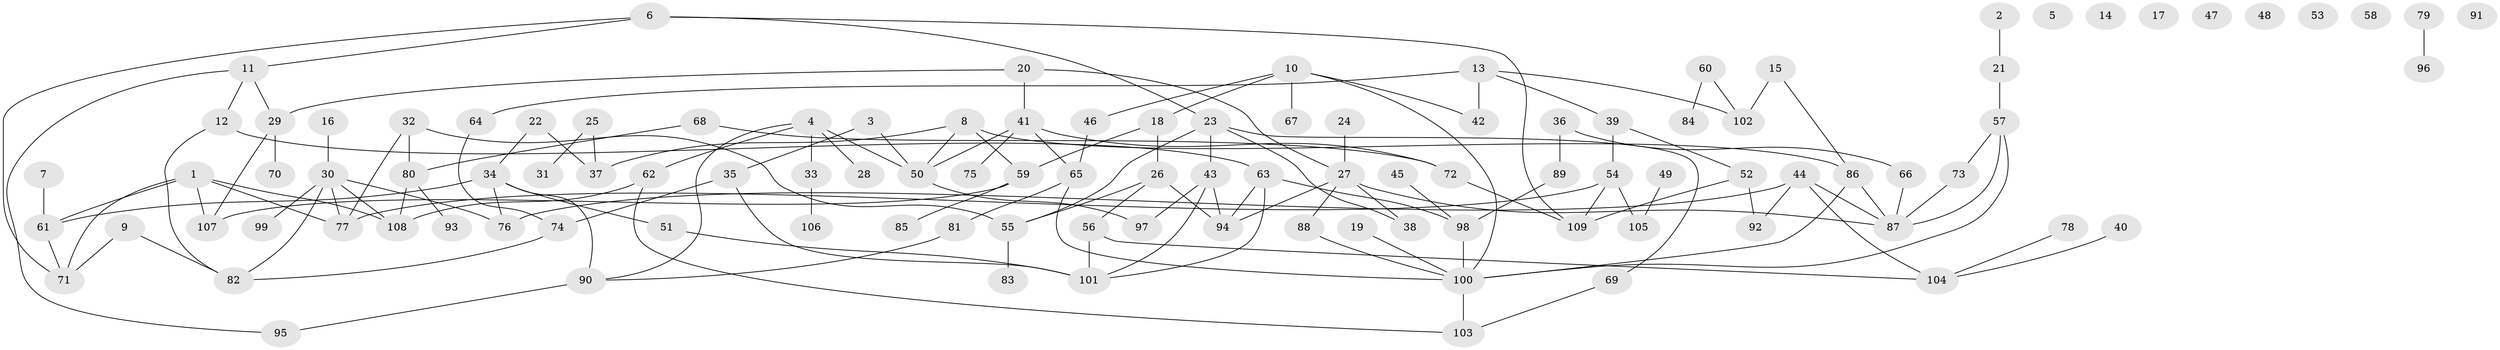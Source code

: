 // coarse degree distribution, {6: 0.17142857142857143, 3: 0.2571428571428571, 5: 0.17142857142857143, 4: 0.2, 2: 0.05714285714285714, 9: 0.02857142857142857, 7: 0.02857142857142857, 1: 0.08571428571428572}
// Generated by graph-tools (version 1.1) at 2025/48/03/04/25 22:48:21]
// undirected, 109 vertices, 145 edges
graph export_dot {
  node [color=gray90,style=filled];
  1;
  2;
  3;
  4;
  5;
  6;
  7;
  8;
  9;
  10;
  11;
  12;
  13;
  14;
  15;
  16;
  17;
  18;
  19;
  20;
  21;
  22;
  23;
  24;
  25;
  26;
  27;
  28;
  29;
  30;
  31;
  32;
  33;
  34;
  35;
  36;
  37;
  38;
  39;
  40;
  41;
  42;
  43;
  44;
  45;
  46;
  47;
  48;
  49;
  50;
  51;
  52;
  53;
  54;
  55;
  56;
  57;
  58;
  59;
  60;
  61;
  62;
  63;
  64;
  65;
  66;
  67;
  68;
  69;
  70;
  71;
  72;
  73;
  74;
  75;
  76;
  77;
  78;
  79;
  80;
  81;
  82;
  83;
  84;
  85;
  86;
  87;
  88;
  89;
  90;
  91;
  92;
  93;
  94;
  95;
  96;
  97;
  98;
  99;
  100;
  101;
  102;
  103;
  104;
  105;
  106;
  107;
  108;
  109;
  1 -- 61;
  1 -- 71;
  1 -- 77;
  1 -- 107;
  1 -- 108;
  2 -- 21;
  3 -- 35;
  3 -- 50;
  4 -- 28;
  4 -- 33;
  4 -- 50;
  4 -- 62;
  4 -- 90;
  6 -- 11;
  6 -- 23;
  6 -- 71;
  6 -- 109;
  7 -- 61;
  8 -- 37;
  8 -- 50;
  8 -- 59;
  8 -- 86;
  9 -- 71;
  9 -- 82;
  10 -- 18;
  10 -- 42;
  10 -- 46;
  10 -- 67;
  10 -- 100;
  11 -- 12;
  11 -- 29;
  11 -- 95;
  12 -- 63;
  12 -- 82;
  13 -- 39;
  13 -- 42;
  13 -- 64;
  13 -- 102;
  15 -- 86;
  15 -- 102;
  16 -- 30;
  18 -- 26;
  18 -- 59;
  19 -- 100;
  20 -- 27;
  20 -- 29;
  20 -- 41;
  21 -- 57;
  22 -- 34;
  22 -- 37;
  23 -- 38;
  23 -- 43;
  23 -- 55;
  23 -- 69;
  24 -- 27;
  25 -- 31;
  25 -- 37;
  26 -- 55;
  26 -- 56;
  26 -- 94;
  27 -- 38;
  27 -- 87;
  27 -- 88;
  27 -- 94;
  29 -- 70;
  29 -- 107;
  30 -- 76;
  30 -- 77;
  30 -- 82;
  30 -- 99;
  30 -- 108;
  32 -- 55;
  32 -- 77;
  32 -- 80;
  33 -- 106;
  34 -- 51;
  34 -- 61;
  34 -- 76;
  34 -- 90;
  35 -- 74;
  35 -- 101;
  36 -- 66;
  36 -- 89;
  39 -- 52;
  39 -- 54;
  40 -- 104;
  41 -- 50;
  41 -- 65;
  41 -- 72;
  41 -- 75;
  43 -- 94;
  43 -- 97;
  43 -- 101;
  44 -- 76;
  44 -- 87;
  44 -- 92;
  44 -- 104;
  45 -- 98;
  46 -- 65;
  49 -- 105;
  50 -- 97;
  51 -- 101;
  52 -- 92;
  52 -- 109;
  54 -- 77;
  54 -- 105;
  54 -- 109;
  55 -- 83;
  56 -- 101;
  56 -- 104;
  57 -- 73;
  57 -- 87;
  57 -- 100;
  59 -- 85;
  59 -- 107;
  60 -- 84;
  60 -- 102;
  61 -- 71;
  62 -- 103;
  62 -- 108;
  63 -- 94;
  63 -- 98;
  63 -- 101;
  64 -- 74;
  65 -- 81;
  65 -- 100;
  66 -- 87;
  68 -- 72;
  68 -- 80;
  69 -- 103;
  72 -- 109;
  73 -- 87;
  74 -- 82;
  78 -- 104;
  79 -- 96;
  80 -- 93;
  80 -- 108;
  81 -- 90;
  86 -- 87;
  86 -- 100;
  88 -- 100;
  89 -- 98;
  90 -- 95;
  98 -- 100;
  100 -- 103;
}

